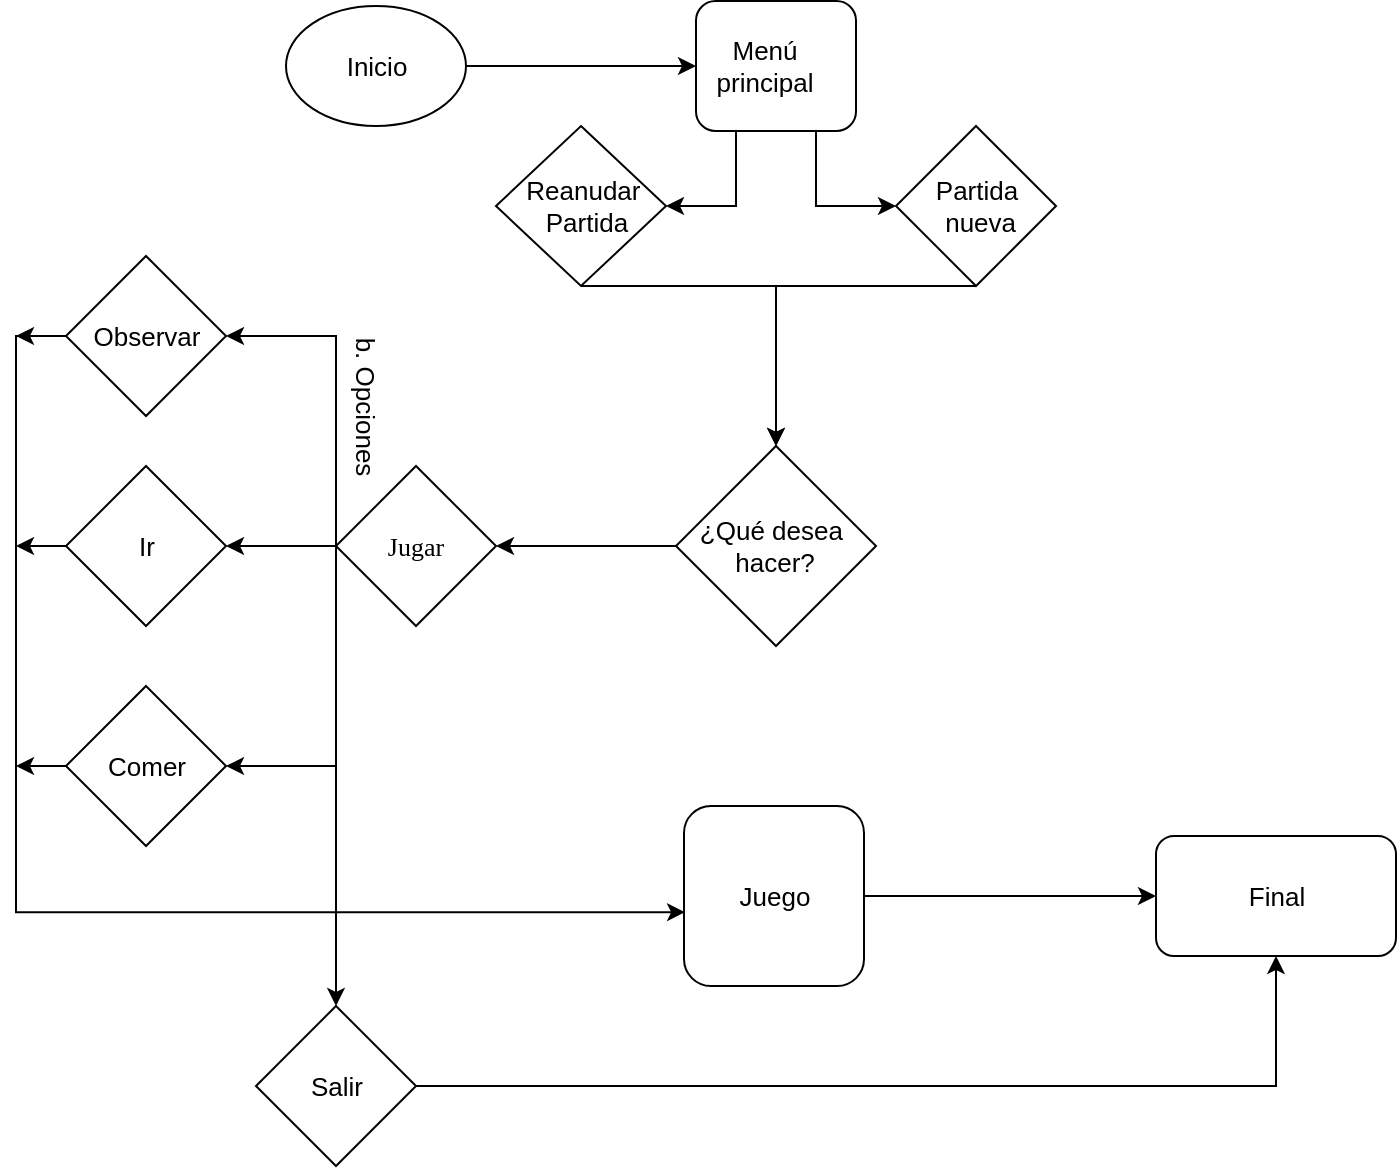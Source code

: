 <mxfile version="17.4.6" type="device"><diagram id="C5RBs43oDa-KdzZeNtuy" name="Page-1"><mxGraphModel dx="944" dy="480" grid="1" gridSize="10" guides="1" tooltips="1" connect="1" arrows="1" fold="1" page="1" pageScale="1" pageWidth="827" pageHeight="1169" math="0" shadow="0"><root><mxCell id="WIyWlLk6GJQsqaUBKTNV-0"/><mxCell id="WIyWlLk6GJQsqaUBKTNV-1" parent="WIyWlLk6GJQsqaUBKTNV-0"/><mxCell id="aScoXvWuDoRSJK84MBui-0" value="" style="ellipse;whiteSpace=wrap;html=1;" parent="WIyWlLk6GJQsqaUBKTNV-1" vertex="1"><mxGeometry x="175" y="20" width="90" height="60" as="geometry"/></mxCell><mxCell id="aScoXvWuDoRSJK84MBui-5" value="" style="edgeStyle=orthogonalEdgeStyle;rounded=0;orthogonalLoop=1;jettySize=auto;html=1;fontFamily=Verdana;fontSize=13;exitX=1;exitY=0.5;exitDx=0;exitDy=0;" parent="WIyWlLk6GJQsqaUBKTNV-1" source="aScoXvWuDoRSJK84MBui-0" target="aScoXvWuDoRSJK84MBui-4" edge="1"><mxGeometry relative="1" as="geometry"/></mxCell><mxCell id="aScoXvWuDoRSJK84MBui-1" value="Inicio" style="text;html=1;resizable=0;autosize=1;align=center;verticalAlign=middle;points=[];fillColor=none;strokeColor=none;rounded=0;fontSize=13;" parent="WIyWlLk6GJQsqaUBKTNV-1" vertex="1"><mxGeometry x="195" y="40" width="50" height="20" as="geometry"/></mxCell><mxCell id="aScoXvWuDoRSJK84MBui-16" value="" style="edgeStyle=orthogonalEdgeStyle;rounded=0;orthogonalLoop=1;jettySize=auto;html=1;fontFamily=Verdana;fontSize=13;exitX=0.5;exitY=1;exitDx=0;exitDy=0;" parent="WIyWlLk6GJQsqaUBKTNV-1" source="ydRrfTXqpHEttVy2DhbT-0" target="aScoXvWuDoRSJK84MBui-10" edge="1"><mxGeometry relative="1" as="geometry"><Array as="points"><mxPoint x="420" y="160"/></Array></mxGeometry></mxCell><mxCell id="aScoXvWuDoRSJK84MBui-4" value="" style="rounded=1;whiteSpace=wrap;html=1;fontFamily=Verdana;fontSize=13;" parent="WIyWlLk6GJQsqaUBKTNV-1" vertex="1"><mxGeometry x="380" y="17.5" width="80" height="65" as="geometry"/></mxCell><mxCell id="aScoXvWuDoRSJK84MBui-6" value="Menú &lt;br&gt;principal" style="text;html=1;resizable=0;autosize=1;align=center;verticalAlign=middle;points=[];fillColor=none;strokeColor=none;rounded=0;fontFamily=Helvetica;fontSize=13;" parent="WIyWlLk6GJQsqaUBKTNV-1" vertex="1"><mxGeometry x="384" y="30" width="60" height="40" as="geometry"/></mxCell><mxCell id="aScoXvWuDoRSJK84MBui-30" value="" style="edgeStyle=orthogonalEdgeStyle;rounded=0;orthogonalLoop=1;jettySize=auto;html=1;fontFamily=Helvetica;fontSize=13;exitX=0;exitY=0.5;exitDx=0;exitDy=0;entryX=0.006;entryY=0.59;entryDx=0;entryDy=0;entryPerimeter=0;" parent="WIyWlLk6GJQsqaUBKTNV-1" source="aScoXvWuDoRSJK84MBui-25" target="aScoXvWuDoRSJK84MBui-7" edge="1"><mxGeometry relative="1" as="geometry"><mxPoint x="180" y="560" as="targetPoint"/><Array as="points"><mxPoint x="40" y="185"/><mxPoint x="40" y="473"/></Array></mxGeometry></mxCell><mxCell id="aScoXvWuDoRSJK84MBui-7" value="" style="rounded=1;whiteSpace=wrap;html=1;fontFamily=Verdana;fontSize=13;" parent="WIyWlLk6GJQsqaUBKTNV-1" vertex="1"><mxGeometry x="374" y="420" width="90" height="90" as="geometry"/></mxCell><mxCell id="aScoXvWuDoRSJK84MBui-11" value="" style="edgeStyle=orthogonalEdgeStyle;rounded=0;orthogonalLoop=1;jettySize=auto;html=1;fontFamily=Verdana;fontSize=13;exitX=0;exitY=0.5;exitDx=0;exitDy=0;" parent="WIyWlLk6GJQsqaUBKTNV-1" source="aScoXvWuDoRSJK84MBui-10" edge="1"><mxGeometry relative="1" as="geometry"><mxPoint x="120" y="330" as="sourcePoint"/><mxPoint x="280" y="290" as="targetPoint"/></mxGeometry></mxCell><mxCell id="aScoXvWuDoRSJK84MBui-10" value="" style="rhombus;whiteSpace=wrap;html=1;fontFamily=Verdana;fontSize=13;" parent="WIyWlLk6GJQsqaUBKTNV-1" vertex="1"><mxGeometry x="370" y="240" width="100" height="100" as="geometry"/></mxCell><mxCell id="aScoXvWuDoRSJK84MBui-14" value="" style="rounded=1;whiteSpace=wrap;html=1;fontSize=13;fontFamily=Verdana;" parent="WIyWlLk6GJQsqaUBKTNV-1" vertex="1"><mxGeometry x="610" y="435" width="120" height="60" as="geometry"/></mxCell><mxCell id="aScoXvWuDoRSJK84MBui-17" value="¿Qué desea&amp;nbsp;&lt;br&gt;hacer?" style="text;html=1;resizable=0;autosize=1;align=center;verticalAlign=middle;points=[];fillColor=none;strokeColor=none;rounded=0;fontFamily=Helvetica;fontSize=13;" parent="WIyWlLk6GJQsqaUBKTNV-1" vertex="1"><mxGeometry x="374" y="270" width="90" height="40" as="geometry"/></mxCell><mxCell id="aScoXvWuDoRSJK84MBui-18" value="Final" style="text;html=1;resizable=0;autosize=1;align=center;verticalAlign=middle;points=[];fillColor=none;strokeColor=none;rounded=0;fontFamily=Helvetica;fontSize=13;" parent="WIyWlLk6GJQsqaUBKTNV-1" vertex="1"><mxGeometry x="650" y="455" width="40" height="20" as="geometry"/></mxCell><mxCell id="aScoXvWuDoRSJK84MBui-22" value="b. Opciones" style="text;html=1;resizable=0;autosize=1;align=center;verticalAlign=middle;points=[];fillColor=none;strokeColor=none;rounded=0;fontFamily=Helvetica;fontSize=13;rotation=90;" parent="WIyWlLk6GJQsqaUBKTNV-1" vertex="1"><mxGeometry x="170" y="210" width="90" height="20" as="geometry"/></mxCell><mxCell id="aScoXvWuDoRSJK84MBui-26" value="" style="edgeStyle=orthogonalEdgeStyle;rounded=0;orthogonalLoop=1;jettySize=auto;html=1;fontFamily=Helvetica;fontSize=13;exitX=0;exitY=0.5;exitDx=0;exitDy=0;" parent="WIyWlLk6GJQsqaUBKTNV-1" source="aScoXvWuDoRSJK84MBui-23" target="aScoXvWuDoRSJK84MBui-25" edge="1"><mxGeometry relative="1" as="geometry"><Array as="points"><mxPoint x="200" y="185"/></Array></mxGeometry></mxCell><mxCell id="aScoXvWuDoRSJK84MBui-23" value="Jugar" style="rhombus;whiteSpace=wrap;html=1;fontFamily=Verdana;fontSize=13;" parent="WIyWlLk6GJQsqaUBKTNV-1" vertex="1"><mxGeometry x="200" y="250" width="80" height="80" as="geometry"/></mxCell><mxCell id="aScoXvWuDoRSJK84MBui-27" value="" style="edgeStyle=orthogonalEdgeStyle;rounded=0;orthogonalLoop=1;jettySize=auto;html=1;fontFamily=Helvetica;fontSize=13;entryX=1;entryY=0.5;entryDx=0;entryDy=0;" parent="WIyWlLk6GJQsqaUBKTNV-1" target="ydRrfTXqpHEttVy2DhbT-11" edge="1"><mxGeometry relative="1" as="geometry"><mxPoint x="200" y="290" as="sourcePoint"/><Array as="points"><mxPoint x="200" y="400"/></Array></mxGeometry></mxCell><mxCell id="aScoXvWuDoRSJK84MBui-25" value="" style="rhombus;whiteSpace=wrap;html=1;fontFamily=Helvetica;fontSize=13;" parent="WIyWlLk6GJQsqaUBKTNV-1" vertex="1"><mxGeometry x="65" y="145" width="80" height="80" as="geometry"/></mxCell><mxCell id="aScoXvWuDoRSJK84MBui-33" value="Juego" style="text;html=1;resizable=0;autosize=1;align=center;verticalAlign=middle;points=[];fillColor=none;strokeColor=none;rounded=0;fontFamily=Helvetica;fontSize=13;" parent="WIyWlLk6GJQsqaUBKTNV-1" vertex="1"><mxGeometry x="394" y="455" width="50" height="20" as="geometry"/></mxCell><mxCell id="ydRrfTXqpHEttVy2DhbT-1" value="" style="edgeStyle=orthogonalEdgeStyle;rounded=0;orthogonalLoop=1;jettySize=auto;html=1;entryX=1;entryY=0.5;entryDx=0;entryDy=0;exitX=0.5;exitY=1;exitDx=0;exitDy=0;" edge="1" parent="WIyWlLk6GJQsqaUBKTNV-1" source="aScoXvWuDoRSJK84MBui-4" target="ydRrfTXqpHEttVy2DhbT-0"><mxGeometry relative="1" as="geometry"><mxPoint x="320" y="130" as="sourcePoint"/><Array as="points"><mxPoint x="400" y="83"/><mxPoint x="400" y="120"/></Array></mxGeometry></mxCell><mxCell id="ydRrfTXqpHEttVy2DhbT-0" value="" style="rhombus;whiteSpace=wrap;html=1;fontFamily=Verdana;fontSize=13;" vertex="1" parent="WIyWlLk6GJQsqaUBKTNV-1"><mxGeometry x="280" y="80" width="85" height="80" as="geometry"/></mxCell><mxCell id="ydRrfTXqpHEttVy2DhbT-3" value="" style="rhombus;whiteSpace=wrap;html=1;fontFamily=Verdana;fontSize=13;" vertex="1" parent="WIyWlLk6GJQsqaUBKTNV-1"><mxGeometry x="480" y="80" width="80" height="80" as="geometry"/></mxCell><mxCell id="ydRrfTXqpHEttVy2DhbT-5" value="" style="edgeStyle=orthogonalEdgeStyle;rounded=0;orthogonalLoop=1;jettySize=auto;html=1;entryX=0;entryY=0.5;entryDx=0;entryDy=0;exitX=0.5;exitY=1;exitDx=0;exitDy=0;" edge="1" parent="WIyWlLk6GJQsqaUBKTNV-1" source="aScoXvWuDoRSJK84MBui-4" target="ydRrfTXqpHEttVy2DhbT-3"><mxGeometry relative="1" as="geometry"><mxPoint x="510" y="90" as="sourcePoint"/><mxPoint x="440" y="132.5" as="targetPoint"/><Array as="points"><mxPoint x="440" y="83"/><mxPoint x="440" y="120"/><mxPoint x="480" y="120"/></Array></mxGeometry></mxCell><mxCell id="ydRrfTXqpHEttVy2DhbT-6" value="" style="edgeStyle=orthogonalEdgeStyle;rounded=0;orthogonalLoop=1;jettySize=auto;html=1;fontFamily=Verdana;fontSize=13;exitX=0.5;exitY=1;exitDx=0;exitDy=0;entryX=0.5;entryY=0;entryDx=0;entryDy=0;" edge="1" parent="WIyWlLk6GJQsqaUBKTNV-1" source="ydRrfTXqpHEttVy2DhbT-3" target="aScoXvWuDoRSJK84MBui-10"><mxGeometry relative="1" as="geometry"><mxPoint x="337.5" y="170" as="sourcePoint"/><mxPoint x="430" y="250" as="targetPoint"/><Array as="points"><mxPoint x="420" y="160"/></Array></mxGeometry></mxCell><mxCell id="ydRrfTXqpHEttVy2DhbT-7" value="Partida&lt;br&gt;&lt;span style=&quot;color: rgba(0 , 0 , 0 , 0) ; font-family: monospace ; font-size: 0px&quot;&gt;%3CmxGraphModel%3E%3Croot%3E%3CmxCell%20id%3D%220%22%2F%3E%3CmxCell%20id%3D%221%22%20parent%3D%220%22%2F%3E%3CmxCell%20id%3D%222%22%20value%3D%22Men%C3%BA%20%26lt%3Bbr%26gt%3Bprincipal%22%20style%3D%22text%3Bhtml%3D1%3Bresizable%3D0%3Bautosize%3D1%3Balign%3Dcenter%3BverticalAlign%3Dmiddle%3Bpoints%3D%5B%5D%3BfillColor%3Dnone%3BstrokeColor%3Dnone%3Brounded%3D0%3BfontFamily%3DHelvetica%3BfontSize%3D13%3B%22%20vertex%3D%221%22%20parent%3D%221%22%3E%3CmxGeometry%20x%3D%22384%22%20y%3D%2230%22%20width%3D%2260%22%20height%3D%2240%22%20as%3D%22geometry%22%2F%3E%3C%2FmxCell%3E%3C%2Froot%3E%3C%2FmxGraphModel%3E&lt;/span&gt;&amp;nbsp;nueva" style="text;html=1;resizable=0;autosize=1;align=center;verticalAlign=middle;points=[];fillColor=none;strokeColor=none;rounded=0;fontFamily=Helvetica;fontSize=13;" vertex="1" parent="WIyWlLk6GJQsqaUBKTNV-1"><mxGeometry x="490" y="100" width="60" height="40" as="geometry"/></mxCell><mxCell id="ydRrfTXqpHEttVy2DhbT-8" value="Reanudar&amp;nbsp;&lt;br&gt;Partida" style="text;html=1;resizable=0;autosize=1;align=center;verticalAlign=middle;points=[];fillColor=none;strokeColor=none;rounded=0;fontFamily=Helvetica;fontSize=13;" vertex="1" parent="WIyWlLk6GJQsqaUBKTNV-1"><mxGeometry x="285" y="100" width="80" height="40" as="geometry"/></mxCell><mxCell id="ydRrfTXqpHEttVy2DhbT-9" value="" style="rhombus;whiteSpace=wrap;html=1;fontFamily=Helvetica;fontSize=13;" vertex="1" parent="WIyWlLk6GJQsqaUBKTNV-1"><mxGeometry x="65" y="250" width="80" height="80" as="geometry"/></mxCell><mxCell id="ydRrfTXqpHEttVy2DhbT-10" value="" style="edgeStyle=orthogonalEdgeStyle;rounded=0;orthogonalLoop=1;jettySize=auto;html=1;fontFamily=Helvetica;fontSize=13;exitX=0;exitY=0.5;exitDx=0;exitDy=0;entryX=1;entryY=0.5;entryDx=0;entryDy=0;" edge="1" parent="WIyWlLk6GJQsqaUBKTNV-1" source="aScoXvWuDoRSJK84MBui-23" target="ydRrfTXqpHEttVy2DhbT-9"><mxGeometry relative="1" as="geometry"><mxPoint x="210" y="300" as="sourcePoint"/><mxPoint x="155" y="195" as="targetPoint"/><Array as="points"><mxPoint x="150" y="290"/><mxPoint x="150" y="290"/></Array></mxGeometry></mxCell><mxCell id="ydRrfTXqpHEttVy2DhbT-11" value="" style="rhombus;whiteSpace=wrap;html=1;fontFamily=Helvetica;fontSize=13;" vertex="1" parent="WIyWlLk6GJQsqaUBKTNV-1"><mxGeometry x="65" y="360" width="80" height="80" as="geometry"/></mxCell><mxCell id="ydRrfTXqpHEttVy2DhbT-12" value="" style="edgeStyle=orthogonalEdgeStyle;rounded=0;orthogonalLoop=1;jettySize=auto;html=1;fontFamily=Helvetica;fontSize=13;exitX=0;exitY=0.5;exitDx=0;exitDy=0;" edge="1" parent="WIyWlLk6GJQsqaUBKTNV-1" source="ydRrfTXqpHEttVy2DhbT-9"><mxGeometry relative="1" as="geometry"><mxPoint x="70" y="290" as="sourcePoint"/><Array as="points"/><mxPoint x="40" y="290" as="targetPoint"/></mxGeometry></mxCell><mxCell id="ydRrfTXqpHEttVy2DhbT-13" value="" style="edgeStyle=orthogonalEdgeStyle;rounded=0;orthogonalLoop=1;jettySize=auto;html=1;fontFamily=Helvetica;fontSize=13;exitX=0;exitY=0.5;exitDx=0;exitDy=0;" edge="1" parent="WIyWlLk6GJQsqaUBKTNV-1" source="ydRrfTXqpHEttVy2DhbT-11"><mxGeometry relative="1" as="geometry"><mxPoint x="75" y="300" as="sourcePoint"/><Array as="points"/><mxPoint x="40" y="400" as="targetPoint"/></mxGeometry></mxCell><mxCell id="ydRrfTXqpHEttVy2DhbT-14" value="" style="edgeStyle=orthogonalEdgeStyle;rounded=0;orthogonalLoop=1;jettySize=auto;html=1;fontFamily=Helvetica;fontSize=13;exitX=0;exitY=0.5;exitDx=0;exitDy=0;" edge="1" parent="WIyWlLk6GJQsqaUBKTNV-1" source="aScoXvWuDoRSJK84MBui-25"><mxGeometry relative="1" as="geometry"><mxPoint x="85" y="310" as="sourcePoint"/><Array as="points"/><mxPoint x="40" y="185" as="targetPoint"/></mxGeometry></mxCell><mxCell id="ydRrfTXqpHEttVy2DhbT-15" value="Observar" style="text;html=1;resizable=0;autosize=1;align=center;verticalAlign=middle;points=[];fillColor=none;strokeColor=none;rounded=0;fontFamily=Helvetica;fontSize=13;" vertex="1" parent="WIyWlLk6GJQsqaUBKTNV-1"><mxGeometry x="70" y="175" width="70" height="20" as="geometry"/></mxCell><mxCell id="ydRrfTXqpHEttVy2DhbT-16" value="Ir" style="text;html=1;resizable=0;autosize=1;align=center;verticalAlign=middle;points=[];fillColor=none;strokeColor=none;rounded=0;fontFamily=Helvetica;fontSize=13;" vertex="1" parent="WIyWlLk6GJQsqaUBKTNV-1"><mxGeometry x="95" y="280" width="20" height="20" as="geometry"/></mxCell><mxCell id="ydRrfTXqpHEttVy2DhbT-17" value="Comer" style="text;html=1;resizable=0;autosize=1;align=center;verticalAlign=middle;points=[];fillColor=none;strokeColor=none;rounded=0;fontFamily=Helvetica;fontSize=13;" vertex="1" parent="WIyWlLk6GJQsqaUBKTNV-1"><mxGeometry x="80" y="390" width="50" height="20" as="geometry"/></mxCell><mxCell id="ydRrfTXqpHEttVy2DhbT-18" value="" style="rhombus;whiteSpace=wrap;html=1;fontFamily=Helvetica;fontSize=13;" vertex="1" parent="WIyWlLk6GJQsqaUBKTNV-1"><mxGeometry x="160" y="520" width="80" height="80" as="geometry"/></mxCell><mxCell id="ydRrfTXqpHEttVy2DhbT-20" value="" style="edgeStyle=orthogonalEdgeStyle;rounded=0;orthogonalLoop=1;jettySize=auto;html=1;fontFamily=Helvetica;fontSize=13;entryX=0.5;entryY=0;entryDx=0;entryDy=0;" edge="1" parent="WIyWlLk6GJQsqaUBKTNV-1" target="ydRrfTXqpHEttVy2DhbT-18"><mxGeometry relative="1" as="geometry"><mxPoint x="200" y="290" as="sourcePoint"/><Array as="points"><mxPoint x="200" y="500"/></Array><mxPoint x="185.35" y="551.06" as="targetPoint"/></mxGeometry></mxCell><mxCell id="ydRrfTXqpHEttVy2DhbT-21" value="Salir" style="text;html=1;resizable=0;autosize=1;align=center;verticalAlign=middle;points=[];fillColor=none;strokeColor=none;rounded=0;fontFamily=Helvetica;fontSize=13;" vertex="1" parent="WIyWlLk6GJQsqaUBKTNV-1"><mxGeometry x="180" y="550" width="40" height="20" as="geometry"/></mxCell><mxCell id="ydRrfTXqpHEttVy2DhbT-24" value="" style="edgeStyle=orthogonalEdgeStyle;rounded=0;orthogonalLoop=1;jettySize=auto;html=1;fontFamily=Verdana;fontSize=13;exitX=1;exitY=0.5;exitDx=0;exitDy=0;entryX=0.5;entryY=1;entryDx=0;entryDy=0;" edge="1" parent="WIyWlLk6GJQsqaUBKTNV-1" source="ydRrfTXqpHEttVy2DhbT-18" target="aScoXvWuDoRSJK84MBui-14"><mxGeometry relative="1" as="geometry"><mxPoint x="380" y="300" as="sourcePoint"/><mxPoint x="290" y="300" as="targetPoint"/></mxGeometry></mxCell><mxCell id="ydRrfTXqpHEttVy2DhbT-25" value="" style="edgeStyle=orthogonalEdgeStyle;rounded=0;orthogonalLoop=1;jettySize=auto;html=1;fontFamily=Verdana;fontSize=13;exitX=1;exitY=0.5;exitDx=0;exitDy=0;entryX=0;entryY=0.5;entryDx=0;entryDy=0;" edge="1" parent="WIyWlLk6GJQsqaUBKTNV-1" source="aScoXvWuDoRSJK84MBui-7" target="aScoXvWuDoRSJK84MBui-14"><mxGeometry relative="1" as="geometry"><mxPoint x="155" y="550.0" as="sourcePoint"/><mxPoint x="680" y="445" as="targetPoint"/></mxGeometry></mxCell></root></mxGraphModel></diagram></mxfile>